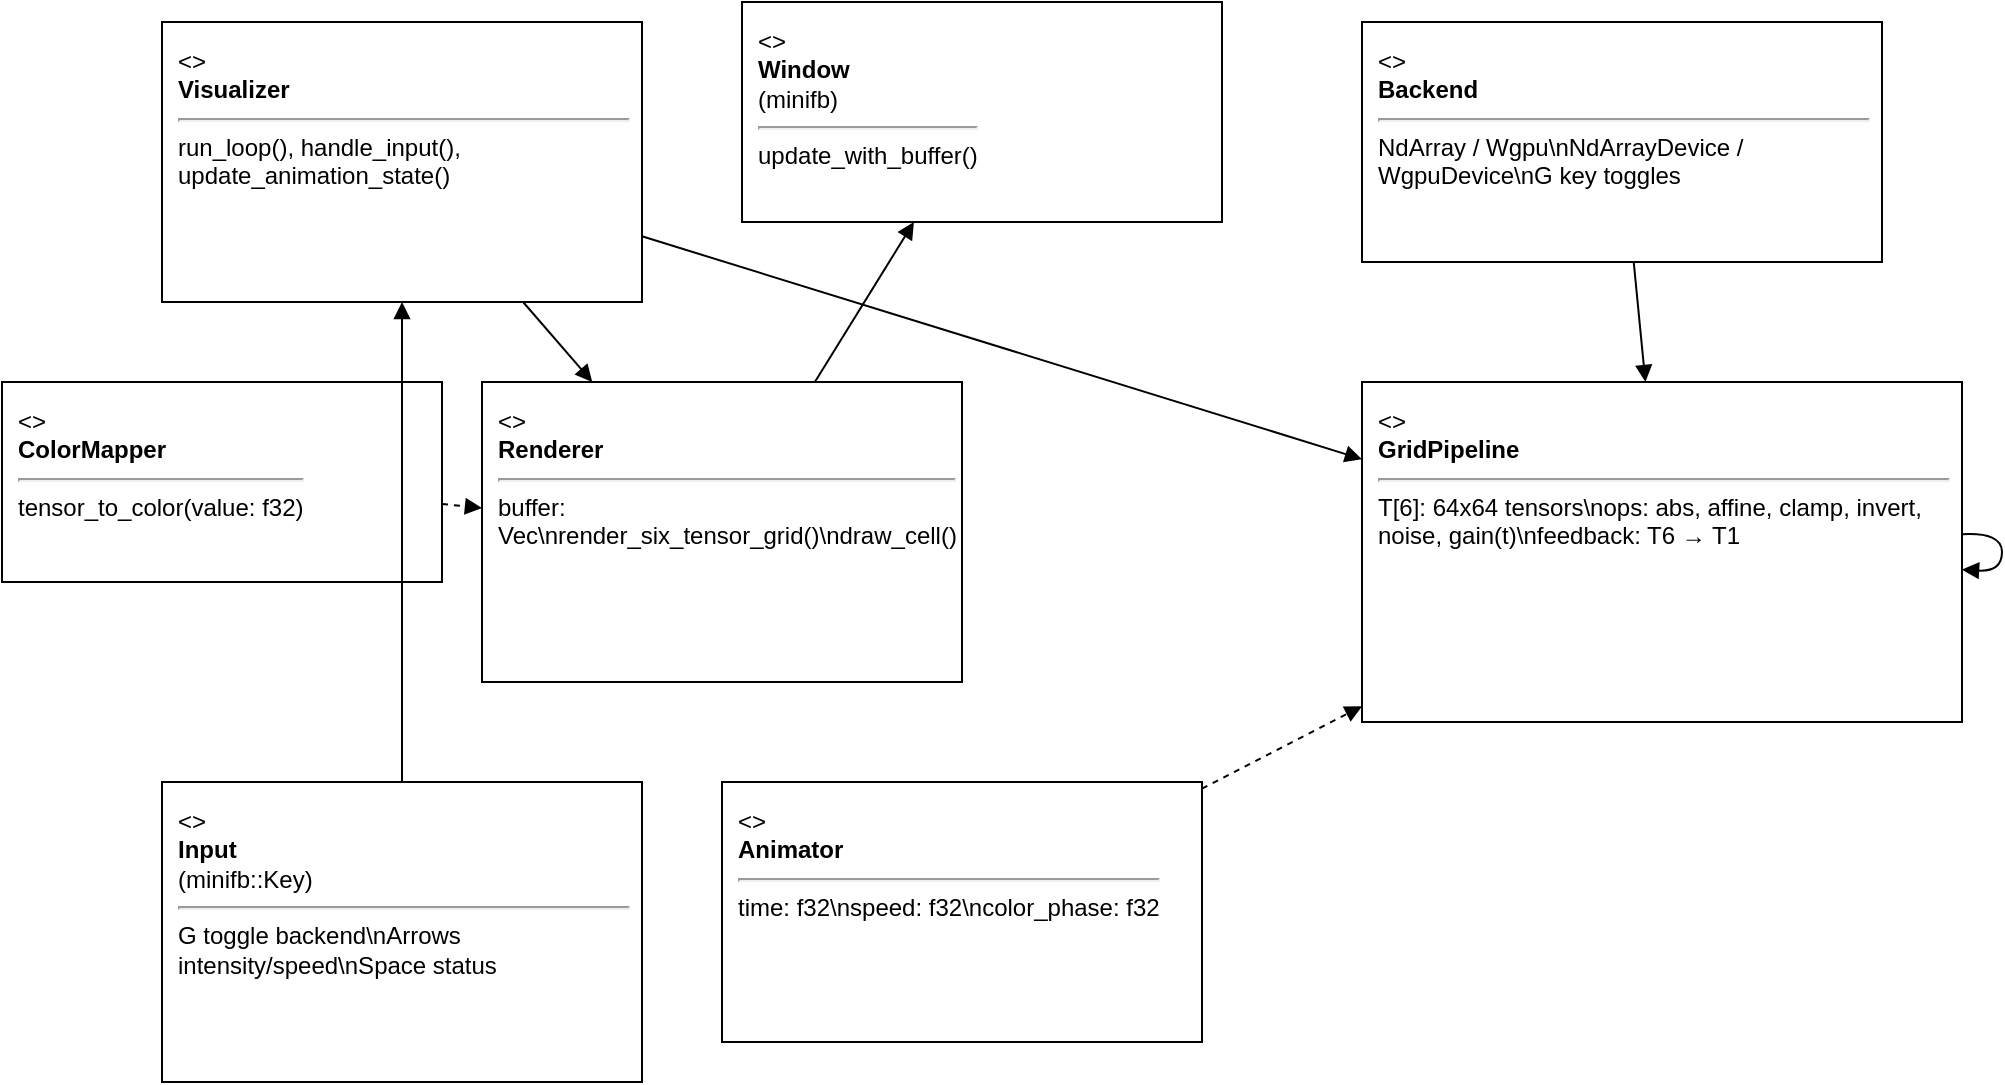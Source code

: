 <mxfile version="28.0.6">
  <diagram id="KxHh7d8s2ZfN3" name="TensorViz Architecture">
    <mxGraphModel dx="786" dy="819" grid="1" gridSize="10" guides="1" tooltips="1" connect="1" arrows="1" fold="1" page="1" pageScale="1" pageWidth="1920" pageHeight="1080" math="0" shadow="0">
      <root>
        <mxCell id="0" />
        <mxCell id="1" parent="0" />
        <mxCell id="b_visualizer" value="&lt;&lt;block&gt;&gt;&lt;br/&gt;&lt;b&gt;Visualizer&lt;/b&gt;&lt;hr/&gt;run_loop(), handle_input(), update_animation_state()" style="whiteSpace=wrap;html=1;rounded=0;strokeColor=#000000;fillColor=#ffffff;align=left;verticalAlign=top;spacing=8;" parent="1" vertex="1">
          <mxGeometry x="100" y="80" width="240" height="140" as="geometry" />
        </mxCell>
        <mxCell id="b_window" value="&lt;&lt;block&gt;&gt;&lt;br/&gt;&lt;b&gt;Window&lt;/b&gt;&lt;br/&gt;(minifb)&lt;hr/&gt;update_with_buffer()" style="whiteSpace=wrap;html=1;rounded=0;strokeColor=#000000;fillColor=#ffffff;align=left;verticalAlign=top;spacing=8;" parent="1" vertex="1">
          <mxGeometry x="390" y="70" width="240" height="110" as="geometry" />
        </mxCell>
        <mxCell id="b_renderer" value="&lt;&lt;block&gt;&gt;&lt;br/&gt;&lt;b&gt;Renderer&lt;/b&gt;&lt;hr/&gt;buffer: Vec&lt;u32&gt;\nrender_six_tensor_grid()\ndraw_cell()" style="whiteSpace=wrap;html=1;rounded=0;strokeColor=#000000;fillColor=#ffffff;align=left;verticalAlign=top;spacing=8;" parent="1" vertex="1">
          <mxGeometry x="260" y="260" width="240" height="150" as="geometry" />
        </mxCell>
        <mxCell id="b_colormap" value="&lt;&lt;block&gt;&gt;&lt;br/&gt;&lt;b&gt;ColorMapper&lt;/b&gt;&lt;hr/&gt;tensor_to_color(value: f32)" style="whiteSpace=wrap;html=1;rounded=0;strokeColor=#000000;fillColor=#ffffff;align=left;verticalAlign=top;spacing=8;" parent="1" vertex="1">
          <mxGeometry x="20" y="260" width="220" height="100" as="geometry" />
        </mxCell>
        <mxCell id="b_backend" value="&lt;&lt;block&gt;&gt;&lt;br/&gt;&lt;b&gt;Backend&lt;/b&gt;&lt;hr/&gt;NdArray&lt;f32&gt; / Wgpu&lt;f32&gt;\nNdArrayDevice / WgpuDevice\nG key toggles" style="whiteSpace=wrap;html=1;rounded=0;strokeColor=#000000;fillColor=#ffffff;align=left;verticalAlign=top;spacing=8;" parent="1" vertex="1">
          <mxGeometry x="700" y="80" width="260" height="120" as="geometry" />
        </mxCell>
        <mxCell id="b_pipeline" value="&lt;&lt;block&gt;&gt;&lt;br/&gt;&lt;b&gt;GridPipeline&lt;/b&gt;&lt;hr/&gt;T[6]: 64x64 tensors\nops: abs, affine, clamp, invert, noise, gain(t)\nfeedback: T6 → T1" style="whiteSpace=wrap;html=1;rounded=0;strokeColor=#000000;fillColor=#ffffff;align=left;verticalAlign=top;spacing=8;" parent="1" vertex="1">
          <mxGeometry x="700" y="260" width="300" height="170" as="geometry" />
        </mxCell>
        <mxCell id="b_input" value="&lt;&lt;block&gt;&gt;&lt;br/&gt;&lt;b&gt;Input&lt;/b&gt;&lt;br/&gt;(minifb::Key)&lt;hr/&gt;G toggle backend\nArrows intensity/speed\nSpace status" style="whiteSpace=wrap;html=1;rounded=0;strokeColor=#000000;fillColor=#ffffff;align=left;verticalAlign=top;spacing=8;" parent="1" vertex="1">
          <mxGeometry x="100" y="460" width="240" height="150" as="geometry" />
        </mxCell>
        <mxCell id="b_anim" value="&lt;&lt;block&gt;&gt;&lt;br/&gt;&lt;b&gt;Animator&lt;/b&gt;&lt;hr/&gt;time: f32\nspeed: f32\ncolor_phase: f32" style="whiteSpace=wrap;html=1;rounded=0;strokeColor=#000000;fillColor=#ffffff;align=left;verticalAlign=top;spacing=8;" parent="1" vertex="1">
          <mxGeometry x="380" y="460" width="240" height="130" as="geometry" />
        </mxCell>
        <mxCell id="e_vis_to_rend" style="endArrow=block;strokeColor=#000000;" parent="1" source="b_visualizer" target="b_renderer" edge="1">
          <mxGeometry relative="1" as="geometry" />
        </mxCell>
        <mxCell id="e_rend_to_win" style="endArrow=block;strokeColor=#000000;" parent="1" source="b_renderer" target="b_window" edge="1">
          <mxGeometry relative="1" as="geometry" />
        </mxCell>
        <mxCell id="e_color_to_rend" style="endArrow=block;dashed=1;strokeColor=#000000;" parent="1" source="b_colormap" target="b_renderer" edge="1">
          <mxGeometry relative="1" as="geometry" />
        </mxCell>
        <mxCell id="e_vis_to_pipe" style="endArrow=block;strokeColor=#000000;" parent="1" source="b_visualizer" target="b_pipeline" edge="1">
          <mxGeometry relative="1" as="geometry" />
        </mxCell>
        <mxCell id="e_backend_to_pipe" style="endArrow=block;strokeColor=#000000;" parent="1" source="b_backend" target="b_pipeline" edge="1">
          <mxGeometry relative="1" as="geometry" />
        </mxCell>
        <mxCell id="e_anim_to_pipe" style="endArrow=block;dashed=1;strokeColor=#000000;" parent="1" source="b_anim" target="b_pipeline" edge="1">
          <mxGeometry relative="1" as="geometry" />
        </mxCell>
        <mxCell id="e_input_to_vis" style="endArrow=block;strokeColor=#000000;" parent="1" source="b_input" target="b_visualizer" edge="1">
          <mxGeometry relative="1" as="geometry" />
        </mxCell>
        <mxCell id="e_feedback" style="endArrow=block;strokeColor=#000000;curved=1;" parent="1" source="b_pipeline" target="b_pipeline" edge="1">
          <mxGeometry relative="1" as="geometry">
            <mxPoint x="880" y="230" as="sourcePoint" />
            <mxPoint x="820" y="450" as="targetPoint" />
          </mxGeometry>
        </mxCell>
      </root>
    </mxGraphModel>
  </diagram>
</mxfile>

